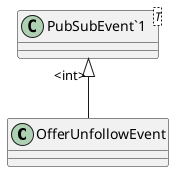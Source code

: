 @startuml
class OfferUnfollowEvent {
}
class "PubSubEvent`1"<T> {
}
"PubSubEvent`1" "<int>" <|-- OfferUnfollowEvent
@enduml
